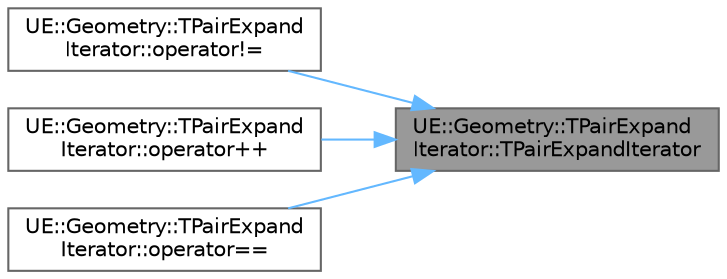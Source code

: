 digraph "UE::Geometry::TPairExpandIterator::TPairExpandIterator"
{
 // INTERACTIVE_SVG=YES
 // LATEX_PDF_SIZE
  bgcolor="transparent";
  edge [fontname=Helvetica,fontsize=10,labelfontname=Helvetica,labelfontsize=10];
  node [fontname=Helvetica,fontsize=10,shape=box,height=0.2,width=0.4];
  rankdir="RL";
  Node1 [id="Node000001",label="UE::Geometry::TPairExpand\lIterator::TPairExpandIterator",height=0.2,width=0.4,color="gray40", fillcolor="grey60", style="filled", fontcolor="black",tooltip=" "];
  Node1 -> Node2 [id="edge1_Node000001_Node000002",dir="back",color="steelblue1",style="solid",tooltip=" "];
  Node2 [id="Node000002",label="UE::Geometry::TPairExpand\lIterator::operator!=",height=0.2,width=0.4,color="grey40", fillcolor="white", style="filled",URL="$dd/dfd/classUE_1_1Geometry_1_1TPairExpandIterator.html#ae35e176dfa961ff06477afc1a59eb7a4",tooltip=" "];
  Node1 -> Node3 [id="edge2_Node000001_Node000003",dir="back",color="steelblue1",style="solid",tooltip=" "];
  Node3 [id="Node000003",label="UE::Geometry::TPairExpand\lIterator::operator++",height=0.2,width=0.4,color="grey40", fillcolor="white", style="filled",URL="$dd/dfd/classUE_1_1Geometry_1_1TPairExpandIterator.html#a07c18cf38338f5ba59b99ddc0e57e579",tooltip=" "];
  Node1 -> Node4 [id="edge3_Node000001_Node000004",dir="back",color="steelblue1",style="solid",tooltip=" "];
  Node4 [id="Node000004",label="UE::Geometry::TPairExpand\lIterator::operator==",height=0.2,width=0.4,color="grey40", fillcolor="white", style="filled",URL="$dd/dfd/classUE_1_1Geometry_1_1TPairExpandIterator.html#a1013e010477d8bb8535624b2c8f318bb",tooltip=" "];
}

